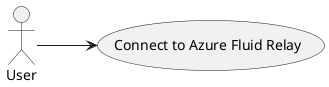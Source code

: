 @startuml
'https://plantuml.com/use-case-diagram
left to right direction


"User" --> (Connect to Azure Fluid Relay)
@enduml